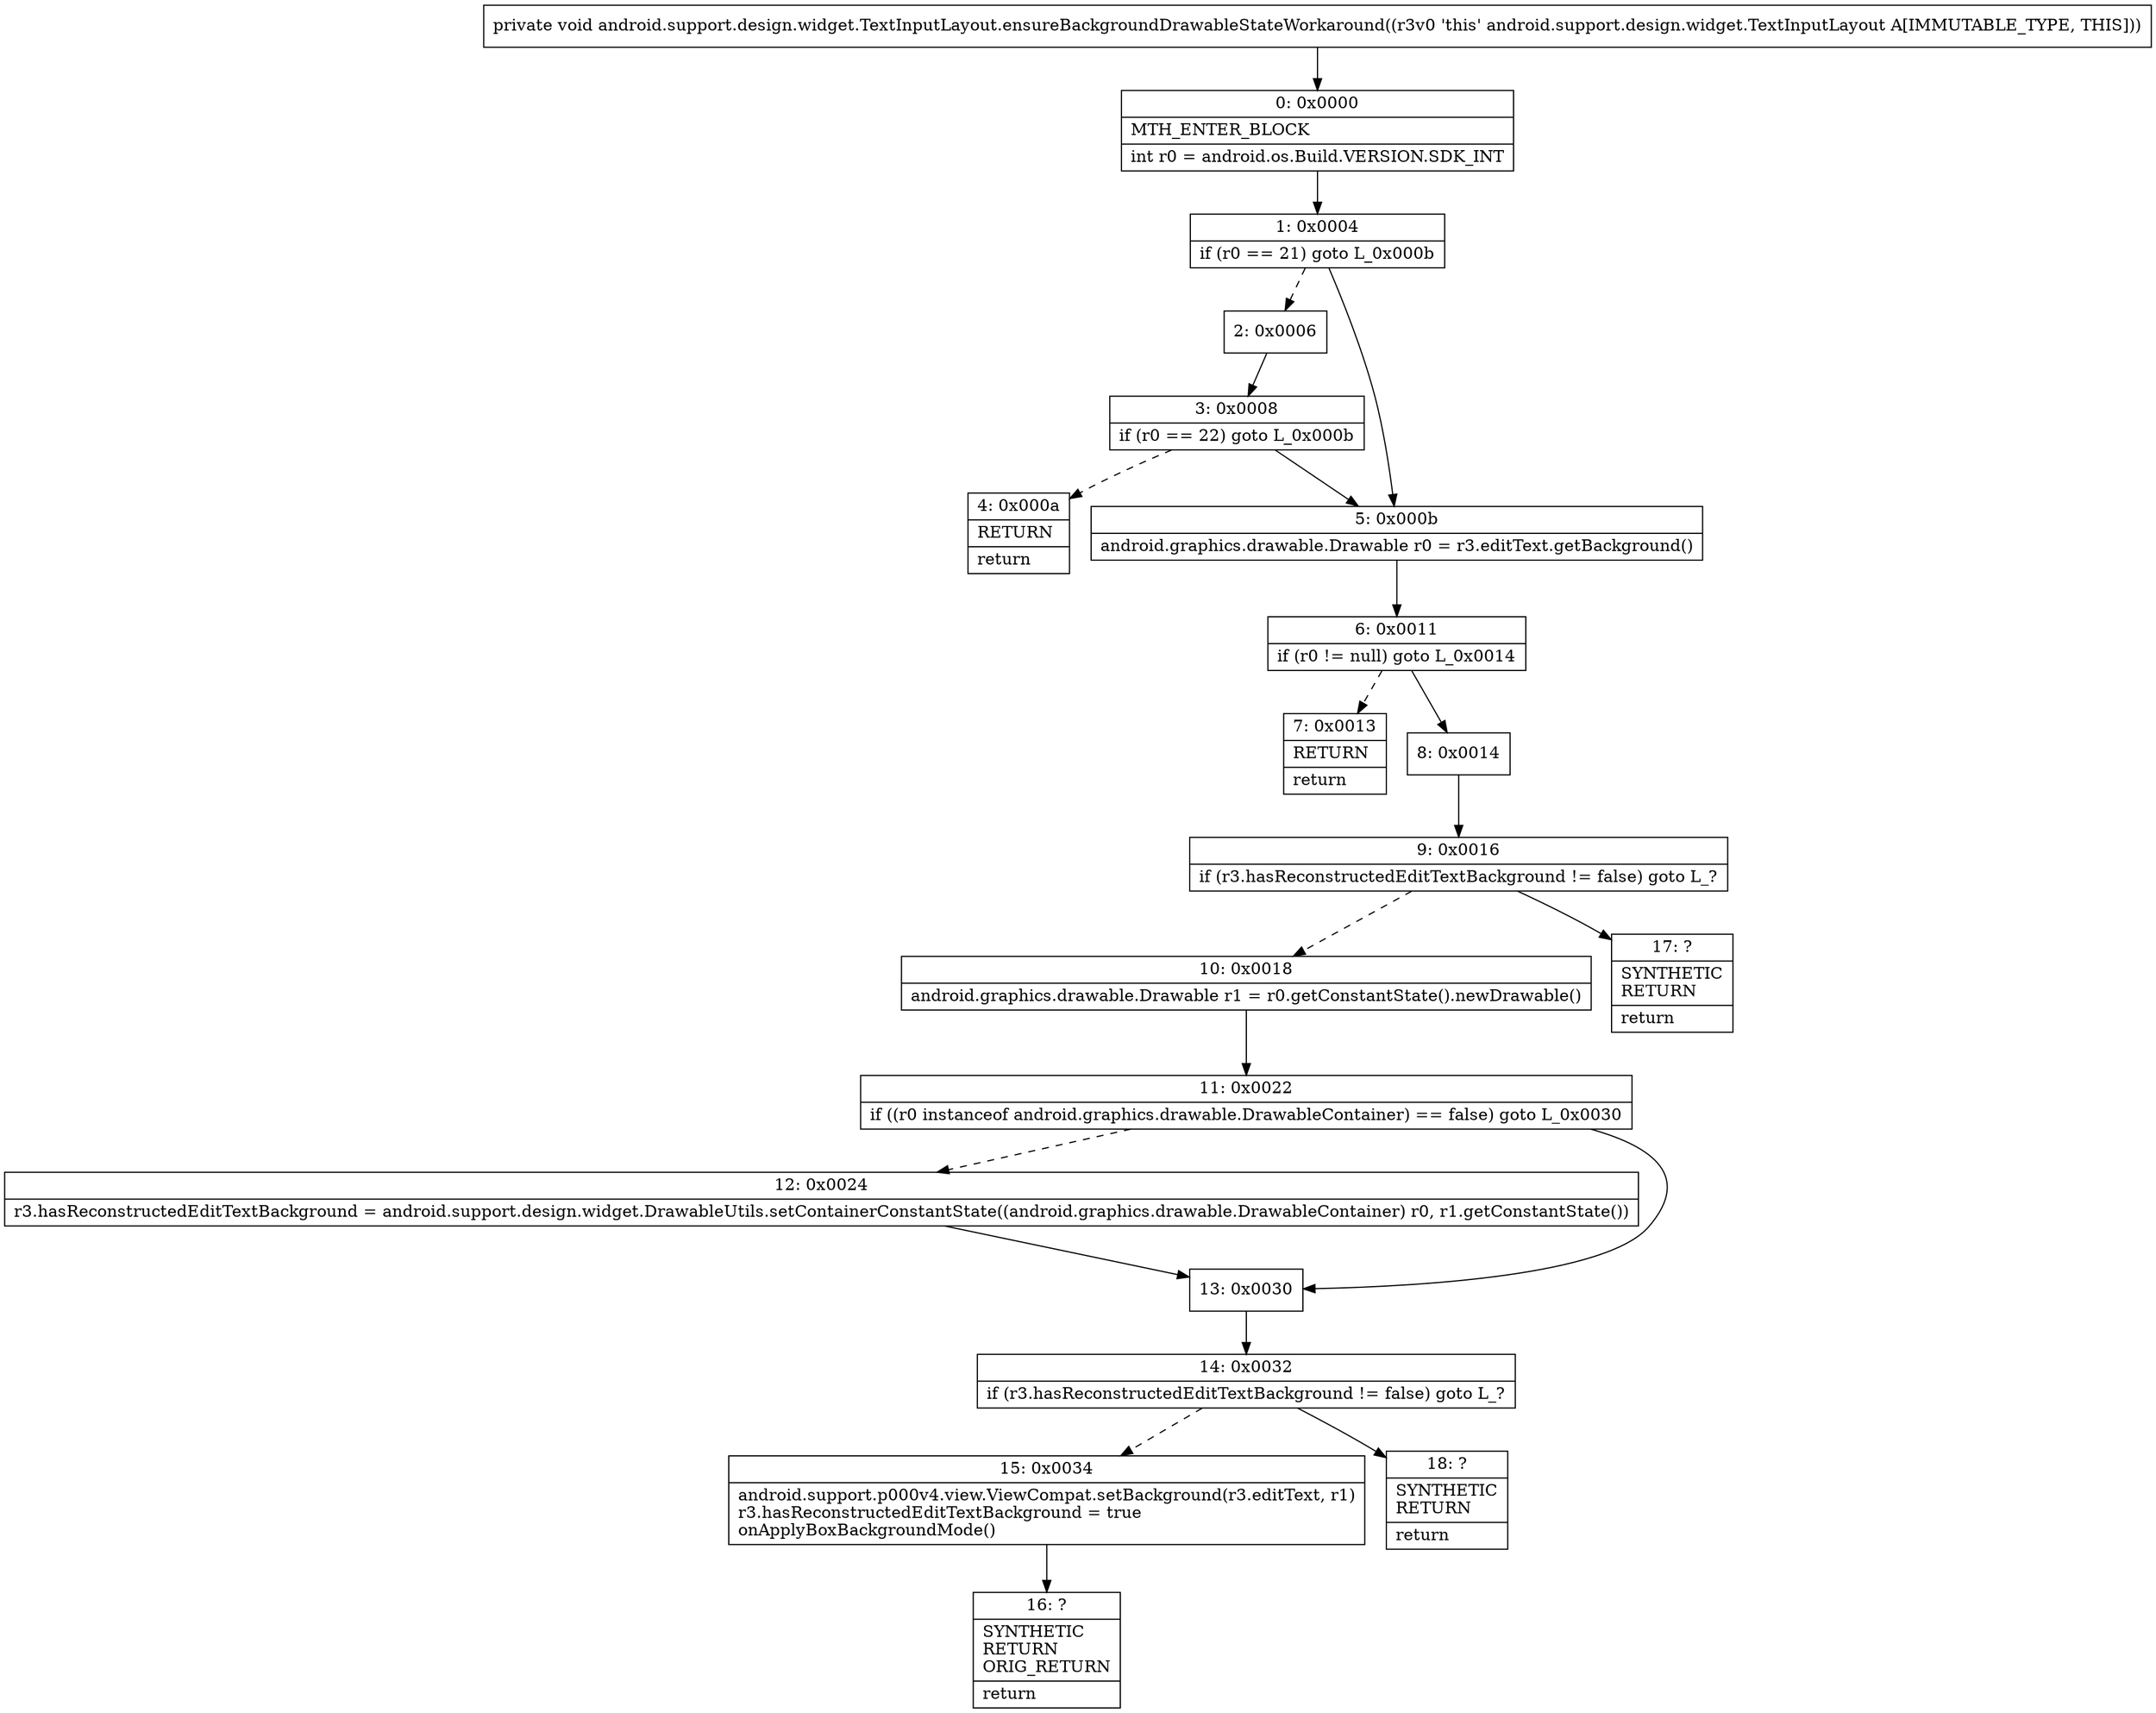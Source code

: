 digraph "CFG forandroid.support.design.widget.TextInputLayout.ensureBackgroundDrawableStateWorkaround()V" {
Node_0 [shape=record,label="{0\:\ 0x0000|MTH_ENTER_BLOCK\l|int r0 = android.os.Build.VERSION.SDK_INT\l}"];
Node_1 [shape=record,label="{1\:\ 0x0004|if (r0 == 21) goto L_0x000b\l}"];
Node_2 [shape=record,label="{2\:\ 0x0006}"];
Node_3 [shape=record,label="{3\:\ 0x0008|if (r0 == 22) goto L_0x000b\l}"];
Node_4 [shape=record,label="{4\:\ 0x000a|RETURN\l|return\l}"];
Node_5 [shape=record,label="{5\:\ 0x000b|android.graphics.drawable.Drawable r0 = r3.editText.getBackground()\l}"];
Node_6 [shape=record,label="{6\:\ 0x0011|if (r0 != null) goto L_0x0014\l}"];
Node_7 [shape=record,label="{7\:\ 0x0013|RETURN\l|return\l}"];
Node_8 [shape=record,label="{8\:\ 0x0014}"];
Node_9 [shape=record,label="{9\:\ 0x0016|if (r3.hasReconstructedEditTextBackground != false) goto L_?\l}"];
Node_10 [shape=record,label="{10\:\ 0x0018|android.graphics.drawable.Drawable r1 = r0.getConstantState().newDrawable()\l}"];
Node_11 [shape=record,label="{11\:\ 0x0022|if ((r0 instanceof android.graphics.drawable.DrawableContainer) == false) goto L_0x0030\l}"];
Node_12 [shape=record,label="{12\:\ 0x0024|r3.hasReconstructedEditTextBackground = android.support.design.widget.DrawableUtils.setContainerConstantState((android.graphics.drawable.DrawableContainer) r0, r1.getConstantState())\l}"];
Node_13 [shape=record,label="{13\:\ 0x0030}"];
Node_14 [shape=record,label="{14\:\ 0x0032|if (r3.hasReconstructedEditTextBackground != false) goto L_?\l}"];
Node_15 [shape=record,label="{15\:\ 0x0034|android.support.p000v4.view.ViewCompat.setBackground(r3.editText, r1)\lr3.hasReconstructedEditTextBackground = true\lonApplyBoxBackgroundMode()\l}"];
Node_16 [shape=record,label="{16\:\ ?|SYNTHETIC\lRETURN\lORIG_RETURN\l|return\l}"];
Node_17 [shape=record,label="{17\:\ ?|SYNTHETIC\lRETURN\l|return\l}"];
Node_18 [shape=record,label="{18\:\ ?|SYNTHETIC\lRETURN\l|return\l}"];
MethodNode[shape=record,label="{private void android.support.design.widget.TextInputLayout.ensureBackgroundDrawableStateWorkaround((r3v0 'this' android.support.design.widget.TextInputLayout A[IMMUTABLE_TYPE, THIS])) }"];
MethodNode -> Node_0;
Node_0 -> Node_1;
Node_1 -> Node_2[style=dashed];
Node_1 -> Node_5;
Node_2 -> Node_3;
Node_3 -> Node_4[style=dashed];
Node_3 -> Node_5;
Node_5 -> Node_6;
Node_6 -> Node_7[style=dashed];
Node_6 -> Node_8;
Node_8 -> Node_9;
Node_9 -> Node_10[style=dashed];
Node_9 -> Node_17;
Node_10 -> Node_11;
Node_11 -> Node_12[style=dashed];
Node_11 -> Node_13;
Node_12 -> Node_13;
Node_13 -> Node_14;
Node_14 -> Node_15[style=dashed];
Node_14 -> Node_18;
Node_15 -> Node_16;
}

